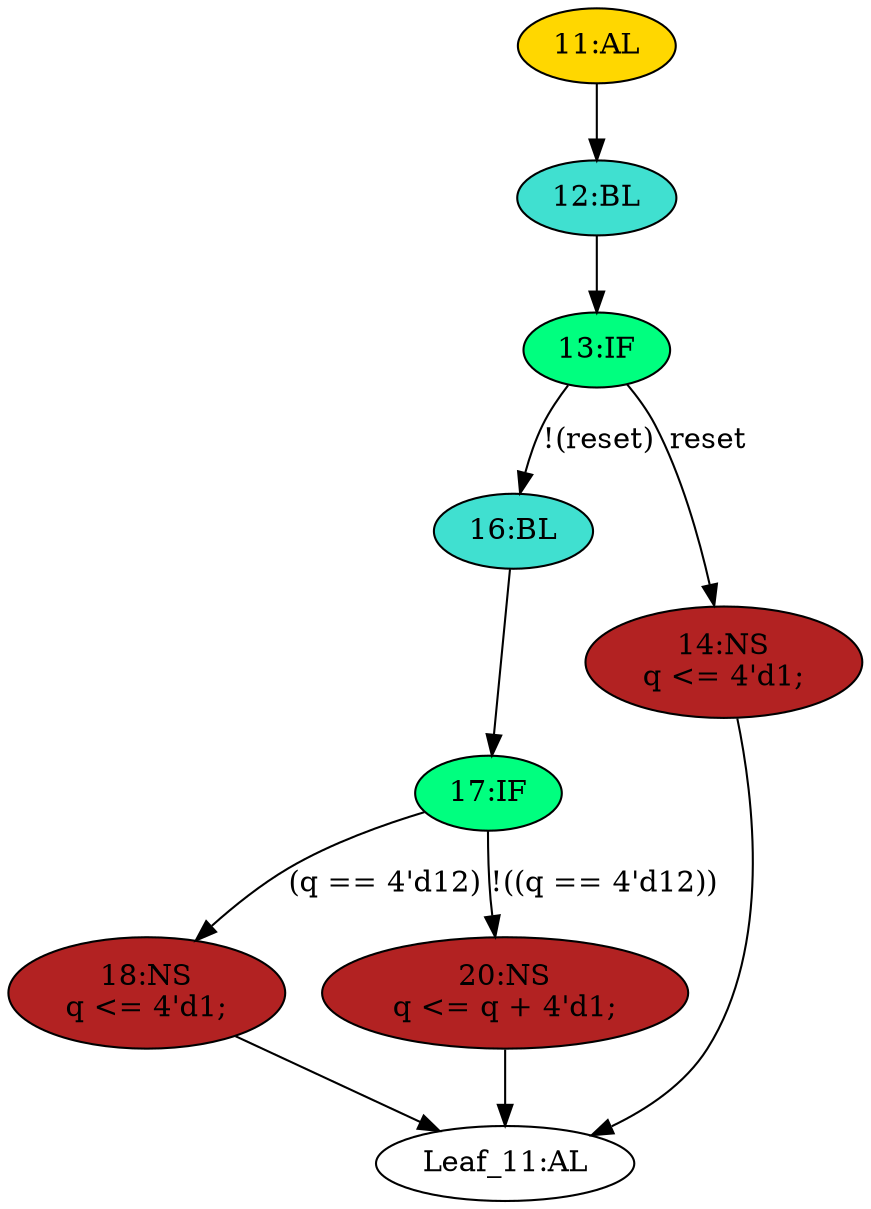 strict digraph "" {
	node [label="\N"];
	"17:IF"	[ast="<pyverilog.vparser.ast.IfStatement object at 0x7fa923d21350>",
		fillcolor=springgreen,
		label="17:IF",
		statements="[]",
		style=filled,
		typ=IfStatement];
	"18:NS"	[ast="<pyverilog.vparser.ast.NonblockingSubstitution object at 0x7fa923d216d0>",
		fillcolor=firebrick,
		label="18:NS
q <= 4'd1;",
		statements="[<pyverilog.vparser.ast.NonblockingSubstitution object at 0x7fa923d216d0>]",
		style=filled,
		typ=NonblockingSubstitution];
	"17:IF" -> "18:NS"	[cond="['q']",
		label="(q == 4'd12)",
		lineno=17];
	"20:NS"	[ast="<pyverilog.vparser.ast.NonblockingSubstitution object at 0x7fa923d21490>",
		fillcolor=firebrick,
		label="20:NS
q <= q + 4'd1;",
		statements="[<pyverilog.vparser.ast.NonblockingSubstitution object at 0x7fa923d21490>]",
		style=filled,
		typ=NonblockingSubstitution];
	"17:IF" -> "20:NS"	[cond="['q']",
		label="!((q == 4'd12))",
		lineno=17];
	"13:IF"	[ast="<pyverilog.vparser.ast.IfStatement object at 0x7fa923d21a90>",
		fillcolor=springgreen,
		label="13:IF",
		statements="[]",
		style=filled,
		typ=IfStatement];
	"16:BL"	[ast="<pyverilog.vparser.ast.Block object at 0x7fa923d21ad0>",
		fillcolor=turquoise,
		label="16:BL",
		statements="[]",
		style=filled,
		typ=Block];
	"13:IF" -> "16:BL"	[cond="['reset']",
		label="!(reset)",
		lineno=13];
	"14:NS"	[ast="<pyverilog.vparser.ast.NonblockingSubstitution object at 0x7fa923d21b10>",
		fillcolor=firebrick,
		label="14:NS
q <= 4'd1;",
		statements="[<pyverilog.vparser.ast.NonblockingSubstitution object at 0x7fa923d21b10>]",
		style=filled,
		typ=NonblockingSubstitution];
	"13:IF" -> "14:NS"	[cond="['reset']",
		label=reset,
		lineno=13];
	"Leaf_11:AL"	[def_var="['q']",
		label="Leaf_11:AL"];
	"18:NS" -> "Leaf_11:AL"	[cond="[]",
		lineno=None];
	"12:BL"	[ast="<pyverilog.vparser.ast.Block object at 0x7fa923d21a50>",
		fillcolor=turquoise,
		label="12:BL",
		statements="[]",
		style=filled,
		typ=Block];
	"12:BL" -> "13:IF"	[cond="[]",
		lineno=None];
	"20:NS" -> "Leaf_11:AL"	[cond="[]",
		lineno=None];
	"11:AL"	[ast="<pyverilog.vparser.ast.Always object at 0x7fa923d218d0>",
		clk_sens=True,
		fillcolor=gold,
		label="11:AL",
		sens="['clk', 'reset']",
		statements="[]",
		style=filled,
		typ=Always,
		use_var="['reset', 'q']"];
	"11:AL" -> "12:BL"	[cond="[]",
		lineno=None];
	"16:BL" -> "17:IF"	[cond="[]",
		lineno=None];
	"14:NS" -> "Leaf_11:AL"	[cond="[]",
		lineno=None];
}
